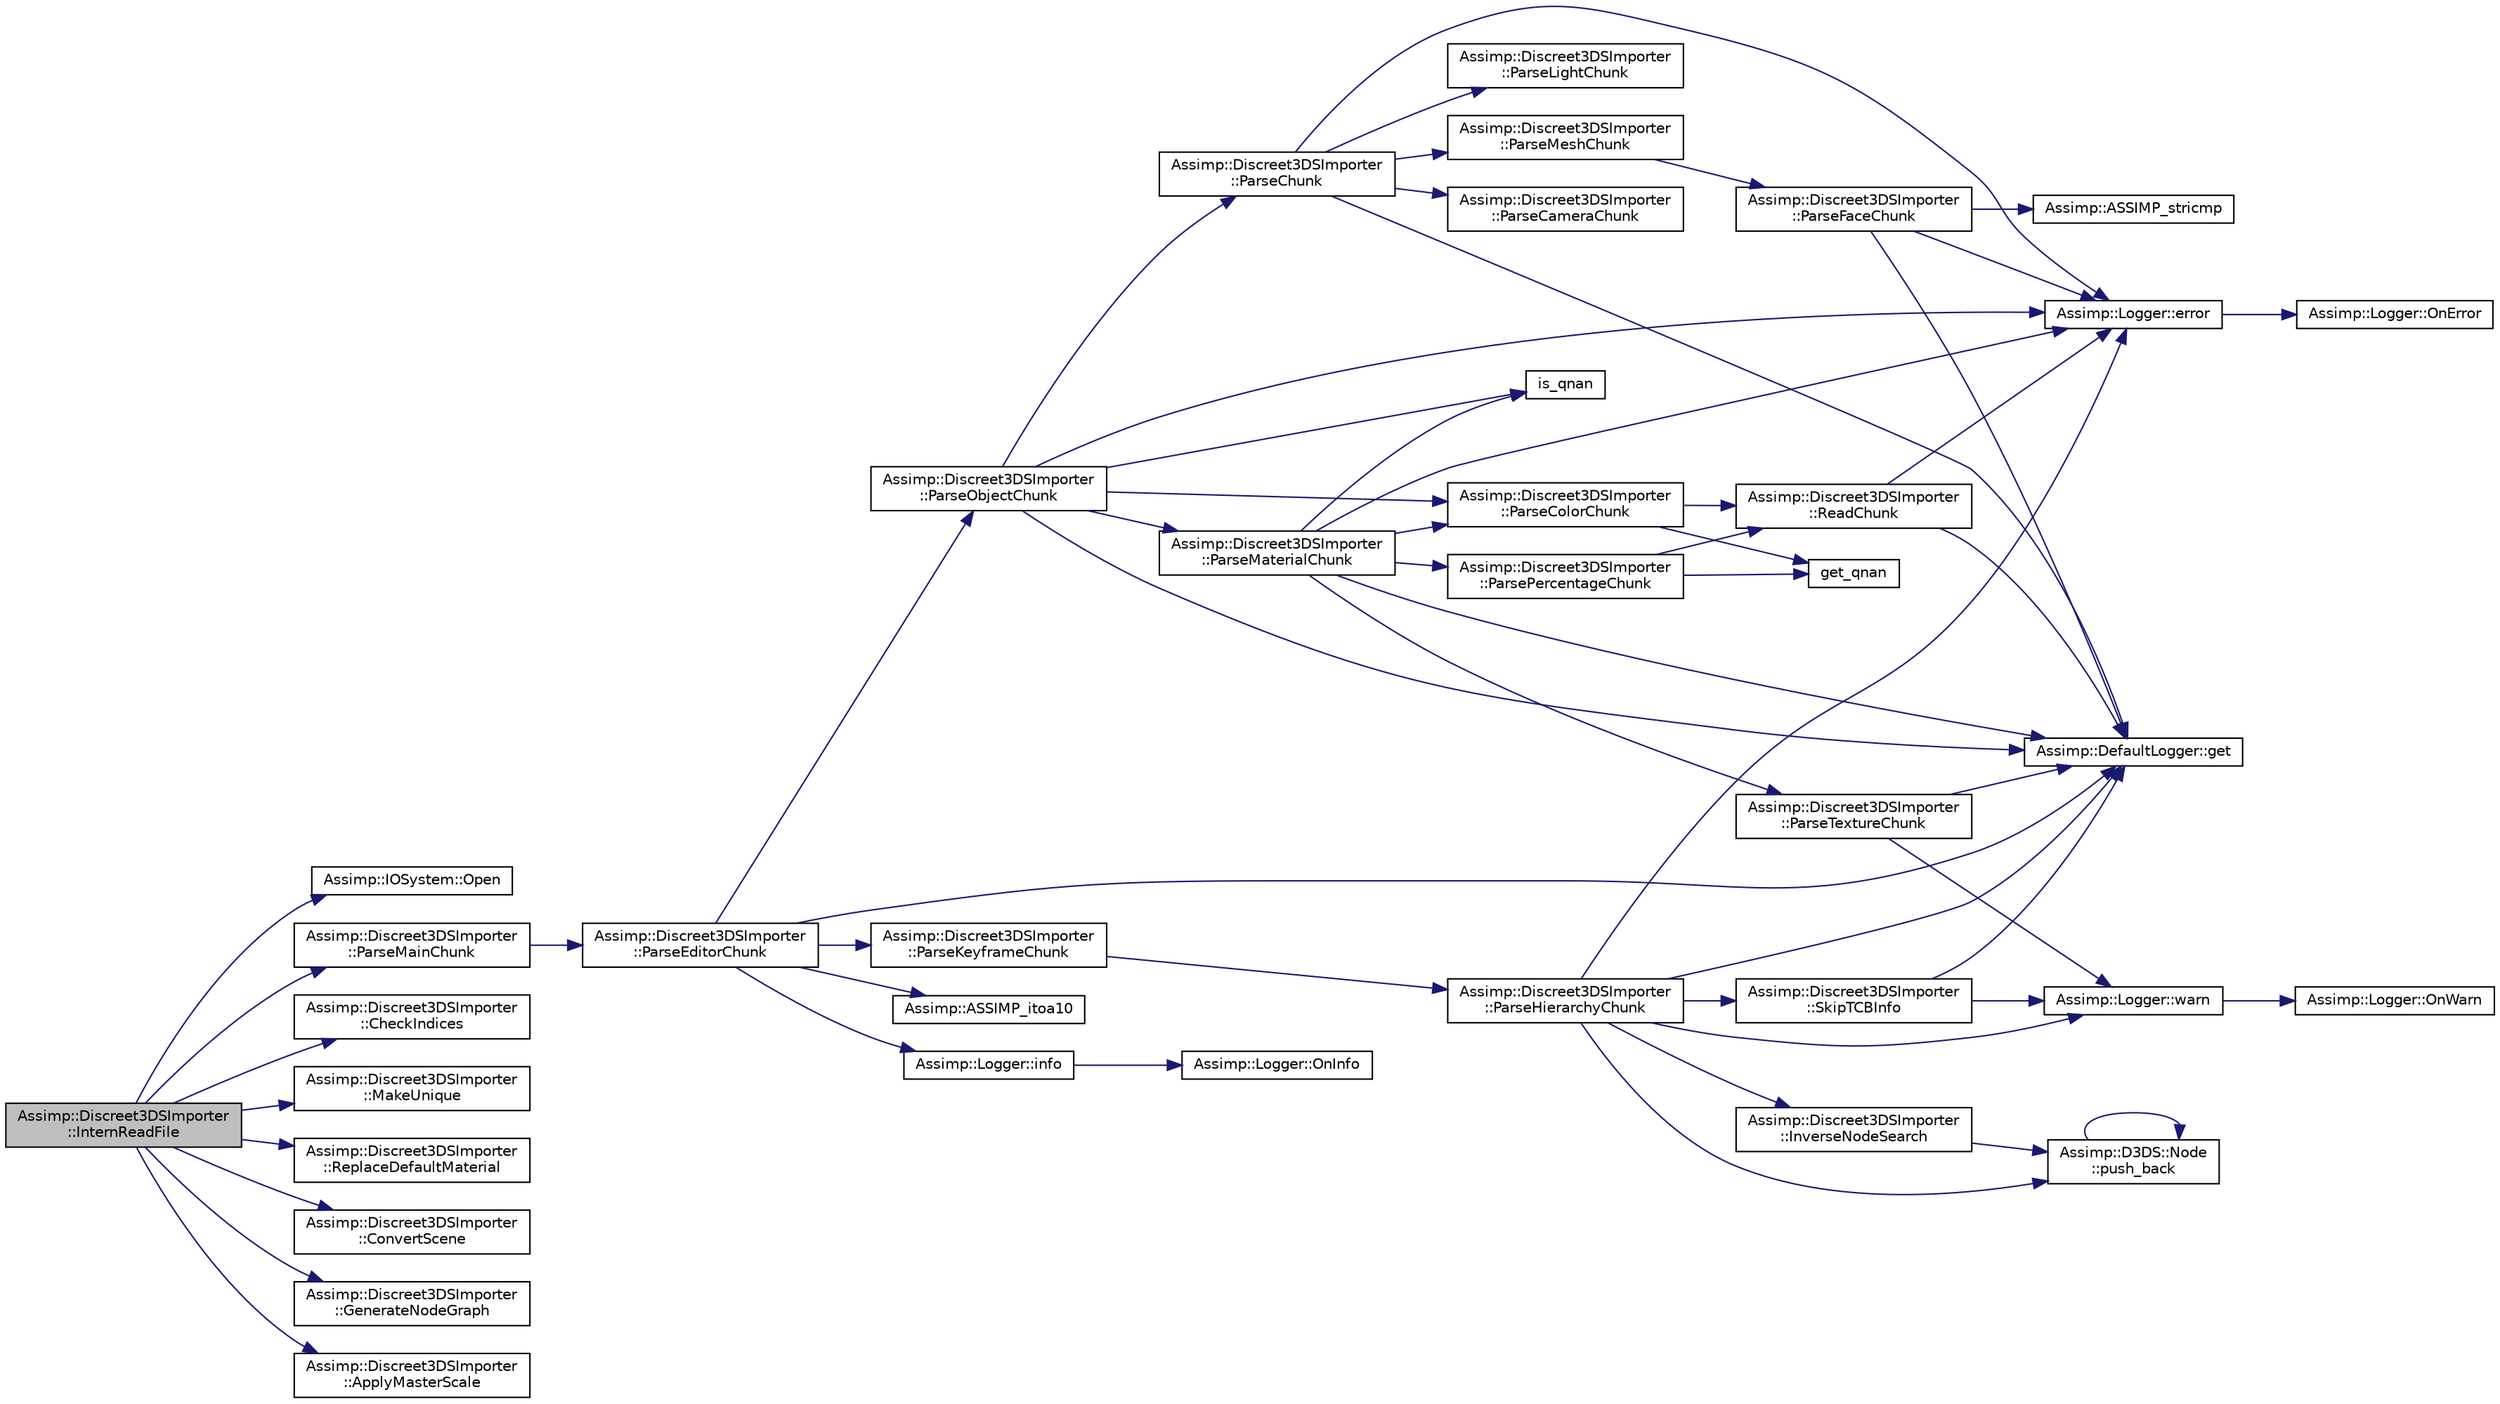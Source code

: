 digraph "Assimp::Discreet3DSImporter::InternReadFile"
{
  edge [fontname="Helvetica",fontsize="10",labelfontname="Helvetica",labelfontsize="10"];
  node [fontname="Helvetica",fontsize="10",shape=record];
  rankdir="LR";
  Node1 [label="Assimp::Discreet3DSImporter\l::InternReadFile",height=0.2,width=0.4,color="black", fillcolor="grey75", style="filled", fontcolor="black"];
  Node1 -> Node2 [color="midnightblue",fontsize="10",style="solid",fontname="Helvetica"];
  Node2 [label="Assimp::IOSystem::Open",height=0.2,width=0.4,color="black", fillcolor="white", style="filled",URL="$class_assimp_1_1_i_o_system.html#ac512ece3b0701de5682553007a4c0816",tooltip="Open a new file with a given path. "];
  Node1 -> Node3 [color="midnightblue",fontsize="10",style="solid",fontname="Helvetica"];
  Node3 [label="Assimp::Discreet3DSImporter\l::ParseMainChunk",height=0.2,width=0.4,color="black", fillcolor="white", style="filled",URL="$class_assimp_1_1_discreet3_d_s_importer.html#adbcf9fbe5c00a734e1939dbadd75604e"];
  Node3 -> Node4 [color="midnightblue",fontsize="10",style="solid",fontname="Helvetica"];
  Node4 [label="Assimp::Discreet3DSImporter\l::ParseEditorChunk",height=0.2,width=0.4,color="black", fillcolor="white", style="filled",URL="$class_assimp_1_1_discreet3_d_s_importer.html#addcb60797b0e32d22344072686c689c5"];
  Node4 -> Node5 [color="midnightblue",fontsize="10",style="solid",fontname="Helvetica"];
  Node5 [label="Assimp::Discreet3DSImporter\l::ParseObjectChunk",height=0.2,width=0.4,color="black", fillcolor="white", style="filled",URL="$class_assimp_1_1_discreet3_d_s_importer.html#aaa3cbae948bc9b29d2b9a9148cee56df"];
  Node5 -> Node6 [color="midnightblue",fontsize="10",style="solid",fontname="Helvetica"];
  Node6 [label="Assimp::Discreet3DSImporter\l::ParseChunk",height=0.2,width=0.4,color="black", fillcolor="white", style="filled",URL="$class_assimp_1_1_discreet3_d_s_importer.html#a73f4620770f9025734df29b2e5f877a3"];
  Node6 -> Node7 [color="midnightblue",fontsize="10",style="solid",fontname="Helvetica"];
  Node7 [label="Assimp::Discreet3DSImporter\l::ParseMeshChunk",height=0.2,width=0.4,color="black", fillcolor="white", style="filled",URL="$class_assimp_1_1_discreet3_d_s_importer.html#afe554f1673a9da4414338c0f728c4291"];
  Node7 -> Node8 [color="midnightblue",fontsize="10",style="solid",fontname="Helvetica"];
  Node8 [label="Assimp::Discreet3DSImporter\l::ParseFaceChunk",height=0.2,width=0.4,color="black", fillcolor="white", style="filled",URL="$class_assimp_1_1_discreet3_d_s_importer.html#ac1e6397477c3199f10f6ec67bb02c219"];
  Node8 -> Node9 [color="midnightblue",fontsize="10",style="solid",fontname="Helvetica"];
  Node9 [label="Assimp::ASSIMP_stricmp",height=0.2,width=0.4,color="black", fillcolor="white", style="filled",URL="$namespace_assimp.html#a72851b2740829d0e26ee31da7af20ce6",tooltip="Helper function to do platform independent string comparison. "];
  Node8 -> Node10 [color="midnightblue",fontsize="10",style="solid",fontname="Helvetica"];
  Node10 [label="Assimp::DefaultLogger::get",height=0.2,width=0.4,color="black", fillcolor="white", style="filled",URL="$class_assimp_1_1_default_logger.html#a093cac26b06553ac774f84769cb0d691",tooltip="Getter for singleton instance. "];
  Node8 -> Node11 [color="midnightblue",fontsize="10",style="solid",fontname="Helvetica"];
  Node11 [label="Assimp::Logger::error",height=0.2,width=0.4,color="black", fillcolor="white", style="filled",URL="$class_assimp_1_1_logger.html#aa8b7c3f56dc4cecfdacc8bb36ba3fac1",tooltip="Writes an error message. "];
  Node11 -> Node12 [color="midnightblue",fontsize="10",style="solid",fontname="Helvetica"];
  Node12 [label="Assimp::Logger::OnError",height=0.2,width=0.4,color="black", fillcolor="white", style="filled",URL="$class_assimp_1_1_logger.html#ae2ea0790aba6125b90af0f2768b0759d",tooltip="Called as a request to write a specific error message. "];
  Node6 -> Node13 [color="midnightblue",fontsize="10",style="solid",fontname="Helvetica"];
  Node13 [label="Assimp::Discreet3DSImporter\l::ParseLightChunk",height=0.2,width=0.4,color="black", fillcolor="white", style="filled",URL="$class_assimp_1_1_discreet3_d_s_importer.html#a115410365c7dd151f3eb09437622e8b8"];
  Node6 -> Node10 [color="midnightblue",fontsize="10",style="solid",fontname="Helvetica"];
  Node6 -> Node11 [color="midnightblue",fontsize="10",style="solid",fontname="Helvetica"];
  Node6 -> Node14 [color="midnightblue",fontsize="10",style="solid",fontname="Helvetica"];
  Node14 [label="Assimp::Discreet3DSImporter\l::ParseCameraChunk",height=0.2,width=0.4,color="black", fillcolor="white", style="filled",URL="$class_assimp_1_1_discreet3_d_s_importer.html#a279e418f7750e3952af2d76a9efa4d08"];
  Node5 -> Node15 [color="midnightblue",fontsize="10",style="solid",fontname="Helvetica"];
  Node15 [label="Assimp::Discreet3DSImporter\l::ParseMaterialChunk",height=0.2,width=0.4,color="black", fillcolor="white", style="filled",URL="$class_assimp_1_1_discreet3_d_s_importer.html#a76d66329668485c4b83267a6bf13107e"];
  Node15 -> Node10 [color="midnightblue",fontsize="10",style="solid",fontname="Helvetica"];
  Node15 -> Node11 [color="midnightblue",fontsize="10",style="solid",fontname="Helvetica"];
  Node15 -> Node16 [color="midnightblue",fontsize="10",style="solid",fontname="Helvetica"];
  Node16 [label="Assimp::Discreet3DSImporter\l::ParseColorChunk",height=0.2,width=0.4,color="black", fillcolor="white", style="filled",URL="$class_assimp_1_1_discreet3_d_s_importer.html#a4867514c89575df1f0786b34ab48a716"];
  Node16 -> Node17 [color="midnightblue",fontsize="10",style="solid",fontname="Helvetica"];
  Node17 [label="get_qnan",height=0.2,width=0.4,color="black", fillcolor="white", style="filled",URL="$qnan_8h.html#a34ba4591ca5cac28d3e9a2f0436e7f63",tooltip="Get a fresh qnan. "];
  Node16 -> Node18 [color="midnightblue",fontsize="10",style="solid",fontname="Helvetica"];
  Node18 [label="Assimp::Discreet3DSImporter\l::ReadChunk",height=0.2,width=0.4,color="black", fillcolor="white", style="filled",URL="$class_assimp_1_1_discreet3_d_s_importer.html#a06fa96fa8a91de3f8a53f85b815a012a"];
  Node18 -> Node10 [color="midnightblue",fontsize="10",style="solid",fontname="Helvetica"];
  Node18 -> Node11 [color="midnightblue",fontsize="10",style="solid",fontname="Helvetica"];
  Node15 -> Node19 [color="midnightblue",fontsize="10",style="solid",fontname="Helvetica"];
  Node19 [label="is_qnan",height=0.2,width=0.4,color="black", fillcolor="white", style="filled",URL="$qnan_8h.html#aba07171feddf4c9513c2424a630b03a5"];
  Node15 -> Node20 [color="midnightblue",fontsize="10",style="solid",fontname="Helvetica"];
  Node20 [label="Assimp::Discreet3DSImporter\l::ParsePercentageChunk",height=0.2,width=0.4,color="black", fillcolor="white", style="filled",URL="$class_assimp_1_1_discreet3_d_s_importer.html#aa6600a8ca104382d64c5ae6d15d7c43f"];
  Node20 -> Node18 [color="midnightblue",fontsize="10",style="solid",fontname="Helvetica"];
  Node20 -> Node17 [color="midnightblue",fontsize="10",style="solid",fontname="Helvetica"];
  Node15 -> Node21 [color="midnightblue",fontsize="10",style="solid",fontname="Helvetica"];
  Node21 [label="Assimp::Discreet3DSImporter\l::ParseTextureChunk",height=0.2,width=0.4,color="black", fillcolor="white", style="filled",URL="$class_assimp_1_1_discreet3_d_s_importer.html#a89aa731f59d28efa84d9a1707320c824"];
  Node21 -> Node10 [color="midnightblue",fontsize="10",style="solid",fontname="Helvetica"];
  Node21 -> Node22 [color="midnightblue",fontsize="10",style="solid",fontname="Helvetica"];
  Node22 [label="Assimp::Logger::warn",height=0.2,width=0.4,color="black", fillcolor="white", style="filled",URL="$class_assimp_1_1_logger.html#a32bc5ee4b23df13551b83b925907f1b1",tooltip="Writes a warning message. "];
  Node22 -> Node23 [color="midnightblue",fontsize="10",style="solid",fontname="Helvetica"];
  Node23 [label="Assimp::Logger::OnWarn",height=0.2,width=0.4,color="black", fillcolor="white", style="filled",URL="$class_assimp_1_1_logger.html#ab8066978dd37992f711d75d49cf4607b",tooltip="Called as a request to write a specific warn message. "];
  Node5 -> Node16 [color="midnightblue",fontsize="10",style="solid",fontname="Helvetica"];
  Node5 -> Node19 [color="midnightblue",fontsize="10",style="solid",fontname="Helvetica"];
  Node5 -> Node10 [color="midnightblue",fontsize="10",style="solid",fontname="Helvetica"];
  Node5 -> Node11 [color="midnightblue",fontsize="10",style="solid",fontname="Helvetica"];
  Node4 -> Node24 [color="midnightblue",fontsize="10",style="solid",fontname="Helvetica"];
  Node24 [label="Assimp::Discreet3DSImporter\l::ParseKeyframeChunk",height=0.2,width=0.4,color="black", fillcolor="white", style="filled",URL="$class_assimp_1_1_discreet3_d_s_importer.html#a7557960504c1f4195c7111878d33b234"];
  Node24 -> Node25 [color="midnightblue",fontsize="10",style="solid",fontname="Helvetica"];
  Node25 [label="Assimp::Discreet3DSImporter\l::ParseHierarchyChunk",height=0.2,width=0.4,color="black", fillcolor="white", style="filled",URL="$class_assimp_1_1_discreet3_d_s_importer.html#a05fd11e49ea30b289cd176a4418ec33c"];
  Node25 -> Node26 [color="midnightblue",fontsize="10",style="solid",fontname="Helvetica"];
  Node26 [label="Assimp::D3DS::Node\l::push_back",height=0.2,width=0.4,color="black", fillcolor="white", style="filled",URL="$struct_assimp_1_1_d3_d_s_1_1_node.html#af2898c6e9e4dbd0786a9508b1df360f6"];
  Node26 -> Node26 [color="midnightblue",fontsize="10",style="solid",fontname="Helvetica"];
  Node25 -> Node27 [color="midnightblue",fontsize="10",style="solid",fontname="Helvetica"];
  Node27 [label="Assimp::Discreet3DSImporter\l::InverseNodeSearch",height=0.2,width=0.4,color="black", fillcolor="white", style="filled",URL="$class_assimp_1_1_discreet3_d_s_importer.html#ad327257d0e1abb7e18fbc0d094f16455"];
  Node27 -> Node26 [color="midnightblue",fontsize="10",style="solid",fontname="Helvetica"];
  Node25 -> Node10 [color="midnightblue",fontsize="10",style="solid",fontname="Helvetica"];
  Node25 -> Node22 [color="midnightblue",fontsize="10",style="solid",fontname="Helvetica"];
  Node25 -> Node28 [color="midnightblue",fontsize="10",style="solid",fontname="Helvetica"];
  Node28 [label="Assimp::Discreet3DSImporter\l::SkipTCBInfo",height=0.2,width=0.4,color="black", fillcolor="white", style="filled",URL="$class_assimp_1_1_discreet3_d_s_importer.html#a005fff2dc71c6befc7ada7397c058266"];
  Node28 -> Node10 [color="midnightblue",fontsize="10",style="solid",fontname="Helvetica"];
  Node28 -> Node22 [color="midnightblue",fontsize="10",style="solid",fontname="Helvetica"];
  Node25 -> Node11 [color="midnightblue",fontsize="10",style="solid",fontname="Helvetica"];
  Node4 -> Node29 [color="midnightblue",fontsize="10",style="solid",fontname="Helvetica"];
  Node29 [label="Assimp::ASSIMP_itoa10",height=0.2,width=0.4,color="black", fillcolor="white", style="filled",URL="$namespace_assimp.html#a95de3dd4de6a42bfed3eb0a9fcea48be",tooltip="itoa with a fixed base 10 &#39;itoa&#39; is not consistently available on all platforms so it is quite useful..."];
  Node4 -> Node10 [color="midnightblue",fontsize="10",style="solid",fontname="Helvetica"];
  Node4 -> Node30 [color="midnightblue",fontsize="10",style="solid",fontname="Helvetica"];
  Node30 [label="Assimp::Logger::info",height=0.2,width=0.4,color="black", fillcolor="white", style="filled",URL="$class_assimp_1_1_logger.html#a12b8a125083c47ac0bb6056f00761e52",tooltip="Writes a info message. "];
  Node30 -> Node31 [color="midnightblue",fontsize="10",style="solid",fontname="Helvetica"];
  Node31 [label="Assimp::Logger::OnInfo",height=0.2,width=0.4,color="black", fillcolor="white", style="filled",URL="$class_assimp_1_1_logger.html#aba81c4562ff8db83f06c6b62f2eb7983",tooltip="Called as a request to write a specific info message. "];
  Node1 -> Node32 [color="midnightblue",fontsize="10",style="solid",fontname="Helvetica"];
  Node32 [label="Assimp::Discreet3DSImporter\l::CheckIndices",height=0.2,width=0.4,color="black", fillcolor="white", style="filled",URL="$class_assimp_1_1_discreet3_d_s_importer.html#aa5e1b3aec4782d0114be8cbc4097ab2a"];
  Node1 -> Node33 [color="midnightblue",fontsize="10",style="solid",fontname="Helvetica"];
  Node33 [label="Assimp::Discreet3DSImporter\l::MakeUnique",height=0.2,width=0.4,color="black", fillcolor="white", style="filled",URL="$class_assimp_1_1_discreet3_d_s_importer.html#afde9f0ae8192c5eb1a6a321fa574619d"];
  Node1 -> Node34 [color="midnightblue",fontsize="10",style="solid",fontname="Helvetica"];
  Node34 [label="Assimp::Discreet3DSImporter\l::ReplaceDefaultMaterial",height=0.2,width=0.4,color="black", fillcolor="white", style="filled",URL="$class_assimp_1_1_discreet3_d_s_importer.html#a4b18fe45096fd1809883e2d08c0e76ed"];
  Node1 -> Node35 [color="midnightblue",fontsize="10",style="solid",fontname="Helvetica"];
  Node35 [label="Assimp::Discreet3DSImporter\l::ConvertScene",height=0.2,width=0.4,color="black", fillcolor="white", style="filled",URL="$class_assimp_1_1_discreet3_d_s_importer.html#a7afd63dd6942c8197481f7aec1532b75"];
  Node1 -> Node36 [color="midnightblue",fontsize="10",style="solid",fontname="Helvetica"];
  Node36 [label="Assimp::Discreet3DSImporter\l::GenerateNodeGraph",height=0.2,width=0.4,color="black", fillcolor="white", style="filled",URL="$class_assimp_1_1_discreet3_d_s_importer.html#aa14d101ea3af31de1a2a1d69d4000fba"];
  Node1 -> Node37 [color="midnightblue",fontsize="10",style="solid",fontname="Helvetica"];
  Node37 [label="Assimp::Discreet3DSImporter\l::ApplyMasterScale",height=0.2,width=0.4,color="black", fillcolor="white", style="filled",URL="$class_assimp_1_1_discreet3_d_s_importer.html#afe28966a46a8281129c5cbd87847aad2"];
}
